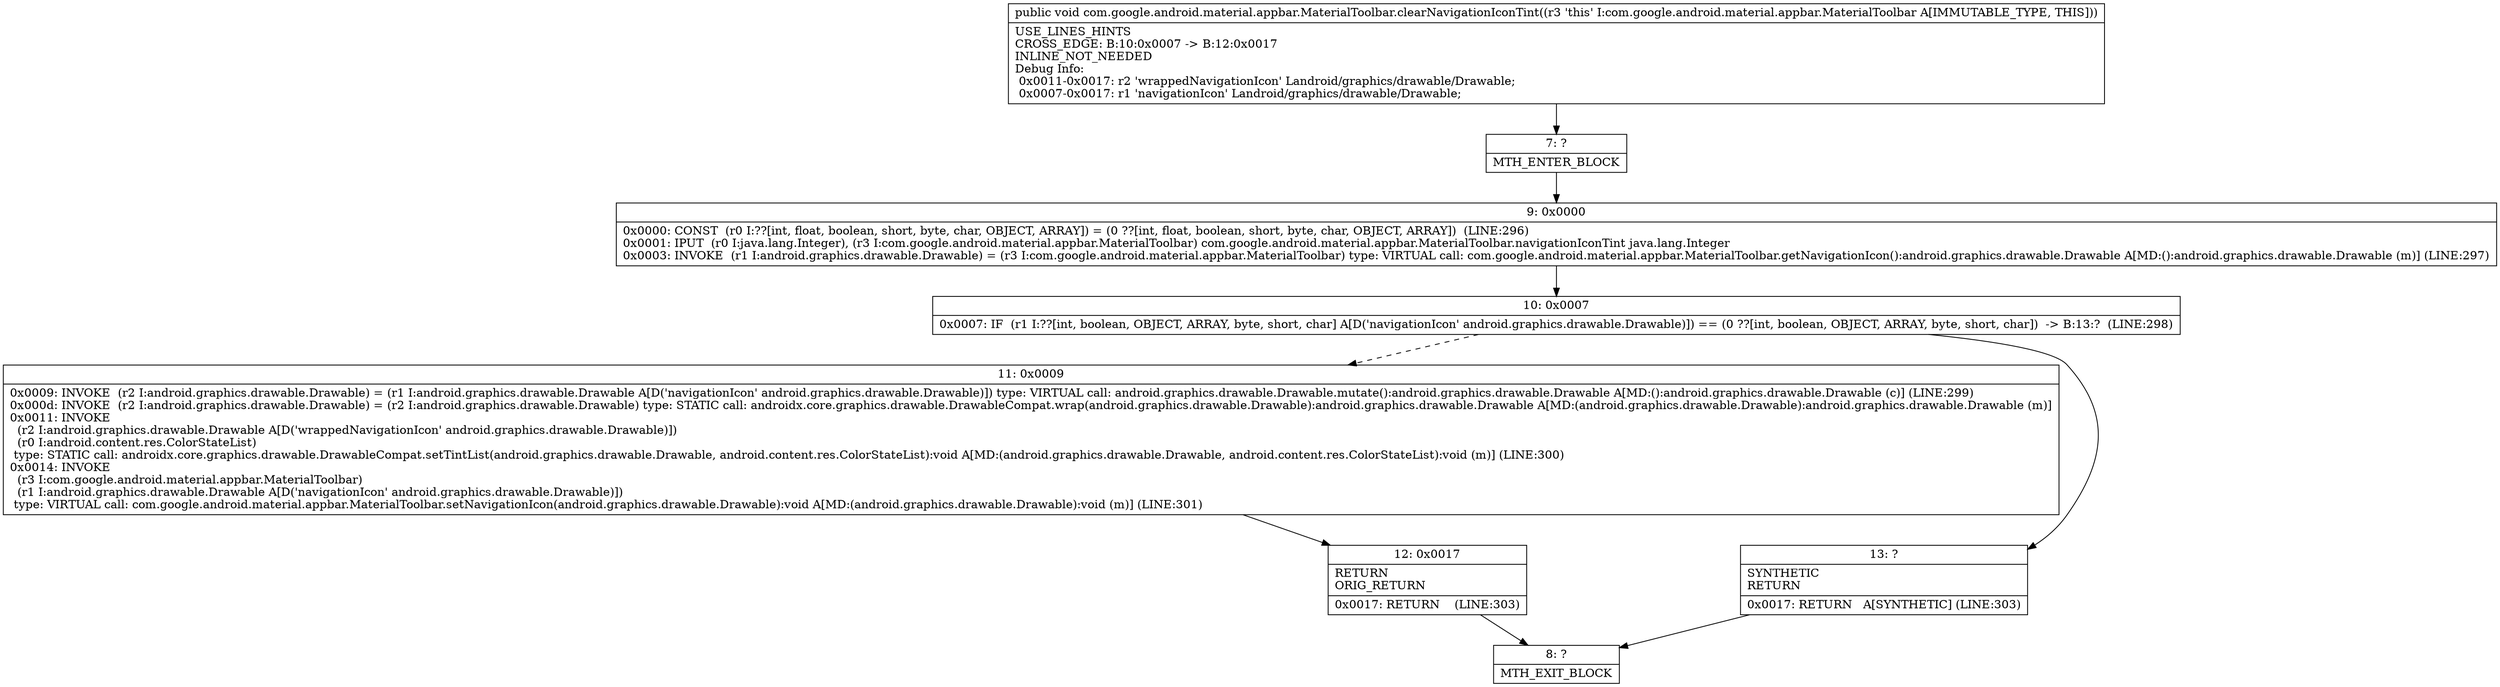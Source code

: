 digraph "CFG forcom.google.android.material.appbar.MaterialToolbar.clearNavigationIconTint()V" {
Node_7 [shape=record,label="{7\:\ ?|MTH_ENTER_BLOCK\l}"];
Node_9 [shape=record,label="{9\:\ 0x0000|0x0000: CONST  (r0 I:??[int, float, boolean, short, byte, char, OBJECT, ARRAY]) = (0 ??[int, float, boolean, short, byte, char, OBJECT, ARRAY])  (LINE:296)\l0x0001: IPUT  (r0 I:java.lang.Integer), (r3 I:com.google.android.material.appbar.MaterialToolbar) com.google.android.material.appbar.MaterialToolbar.navigationIconTint java.lang.Integer \l0x0003: INVOKE  (r1 I:android.graphics.drawable.Drawable) = (r3 I:com.google.android.material.appbar.MaterialToolbar) type: VIRTUAL call: com.google.android.material.appbar.MaterialToolbar.getNavigationIcon():android.graphics.drawable.Drawable A[MD:():android.graphics.drawable.Drawable (m)] (LINE:297)\l}"];
Node_10 [shape=record,label="{10\:\ 0x0007|0x0007: IF  (r1 I:??[int, boolean, OBJECT, ARRAY, byte, short, char] A[D('navigationIcon' android.graphics.drawable.Drawable)]) == (0 ??[int, boolean, OBJECT, ARRAY, byte, short, char])  \-\> B:13:?  (LINE:298)\l}"];
Node_11 [shape=record,label="{11\:\ 0x0009|0x0009: INVOKE  (r2 I:android.graphics.drawable.Drawable) = (r1 I:android.graphics.drawable.Drawable A[D('navigationIcon' android.graphics.drawable.Drawable)]) type: VIRTUAL call: android.graphics.drawable.Drawable.mutate():android.graphics.drawable.Drawable A[MD:():android.graphics.drawable.Drawable (c)] (LINE:299)\l0x000d: INVOKE  (r2 I:android.graphics.drawable.Drawable) = (r2 I:android.graphics.drawable.Drawable) type: STATIC call: androidx.core.graphics.drawable.DrawableCompat.wrap(android.graphics.drawable.Drawable):android.graphics.drawable.Drawable A[MD:(android.graphics.drawable.Drawable):android.graphics.drawable.Drawable (m)]\l0x0011: INVOKE  \l  (r2 I:android.graphics.drawable.Drawable A[D('wrappedNavigationIcon' android.graphics.drawable.Drawable)])\l  (r0 I:android.content.res.ColorStateList)\l type: STATIC call: androidx.core.graphics.drawable.DrawableCompat.setTintList(android.graphics.drawable.Drawable, android.content.res.ColorStateList):void A[MD:(android.graphics.drawable.Drawable, android.content.res.ColorStateList):void (m)] (LINE:300)\l0x0014: INVOKE  \l  (r3 I:com.google.android.material.appbar.MaterialToolbar)\l  (r1 I:android.graphics.drawable.Drawable A[D('navigationIcon' android.graphics.drawable.Drawable)])\l type: VIRTUAL call: com.google.android.material.appbar.MaterialToolbar.setNavigationIcon(android.graphics.drawable.Drawable):void A[MD:(android.graphics.drawable.Drawable):void (m)] (LINE:301)\l}"];
Node_12 [shape=record,label="{12\:\ 0x0017|RETURN\lORIG_RETURN\l|0x0017: RETURN    (LINE:303)\l}"];
Node_8 [shape=record,label="{8\:\ ?|MTH_EXIT_BLOCK\l}"];
Node_13 [shape=record,label="{13\:\ ?|SYNTHETIC\lRETURN\l|0x0017: RETURN   A[SYNTHETIC] (LINE:303)\l}"];
MethodNode[shape=record,label="{public void com.google.android.material.appbar.MaterialToolbar.clearNavigationIconTint((r3 'this' I:com.google.android.material.appbar.MaterialToolbar A[IMMUTABLE_TYPE, THIS]))  | USE_LINES_HINTS\lCROSS_EDGE: B:10:0x0007 \-\> B:12:0x0017\lINLINE_NOT_NEEDED\lDebug Info:\l  0x0011\-0x0017: r2 'wrappedNavigationIcon' Landroid\/graphics\/drawable\/Drawable;\l  0x0007\-0x0017: r1 'navigationIcon' Landroid\/graphics\/drawable\/Drawable;\l}"];
MethodNode -> Node_7;Node_7 -> Node_9;
Node_9 -> Node_10;
Node_10 -> Node_11[style=dashed];
Node_10 -> Node_13;
Node_11 -> Node_12;
Node_12 -> Node_8;
Node_13 -> Node_8;
}

